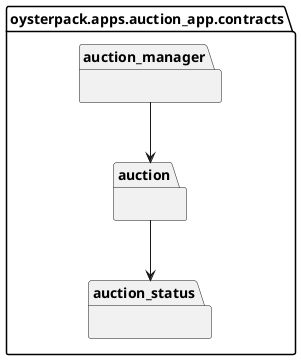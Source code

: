 @startuml packages
set namespaceSeparator none
package "oysterpack.apps.auction_app.contracts" as oysterpack.apps.auction_app.contracts {
    package "auction" as oysterpack.apps.auction_app.contracts.auction {
    }
    package "auction_manager" as oysterpack.apps.auction_app.contracts.auction_manager {
    }
    package "auction_status" as oysterpack.apps.auction_app.contracts.auction_status {
    }
}

oysterpack.apps.auction_app.contracts.auction --> oysterpack.apps.auction_app.contracts.auction_status
oysterpack.apps.auction_app.contracts.auction_manager --> oysterpack.apps.auction_app.contracts.auction
@enduml
